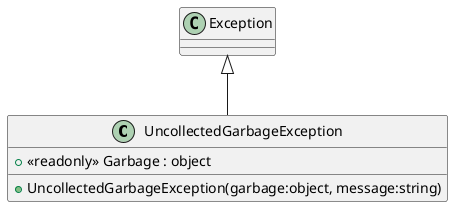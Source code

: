 @startuml
class UncollectedGarbageException {
    + <<readonly>> Garbage : object
    + UncollectedGarbageException(garbage:object, message:string)
}
Exception <|-- UncollectedGarbageException
@enduml
